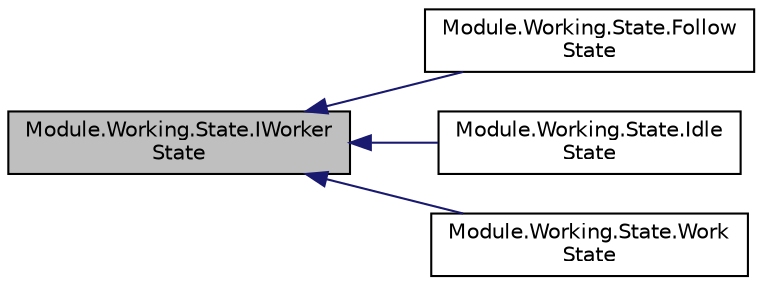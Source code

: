 digraph "Module.Working.State.IWorkerState"
{
 // LATEX_PDF_SIZE
  edge [fontname="Helvetica",fontsize="10",labelfontname="Helvetica",labelfontsize="10"];
  node [fontname="Helvetica",fontsize="10",shape=record];
  rankdir="LR";
  Node1 [label="Module.Working.State.IWorker\lState",height=0.2,width=0.4,color="black", fillcolor="grey75", style="filled", fontcolor="black",tooltip=" "];
  Node1 -> Node2 [dir="back",color="midnightblue",fontsize="10",style="solid",fontname="Helvetica"];
  Node2 [label="Module.Working.State.Follow\lState",height=0.2,width=0.4,color="black", fillcolor="white", style="filled",URL="$classModule_1_1Working_1_1State_1_1FollowState.html",tooltip=" "];
  Node1 -> Node3 [dir="back",color="midnightblue",fontsize="10",style="solid",fontname="Helvetica"];
  Node3 [label="Module.Working.State.Idle\lState",height=0.2,width=0.4,color="black", fillcolor="white", style="filled",URL="$classModule_1_1Working_1_1State_1_1IdleState.html",tooltip=" "];
  Node1 -> Node4 [dir="back",color="midnightblue",fontsize="10",style="solid",fontname="Helvetica"];
  Node4 [label="Module.Working.State.Work\lState",height=0.2,width=0.4,color="black", fillcolor="white", style="filled",URL="$classModule_1_1Working_1_1State_1_1WorkState.html",tooltip=" "];
}
